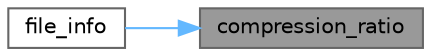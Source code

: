 digraph "compression_ratio"
{
 // LATEX_PDF_SIZE
  bgcolor="transparent";
  edge [fontname=Helvetica,fontsize=10,labelfontname=Helvetica,labelfontsize=10];
  node [fontname=Helvetica,fontsize=10,shape=box,height=0.2,width=0.4];
  rankdir="RL";
  Node1 [id="Node000001",label="compression_ratio",height=0.2,width=0.4,color="gray40", fillcolor="grey60", style="filled", fontcolor="black",tooltip=" "];
  Node1 -> Node2 [id="edge1_Node000001_Node000002",dir="back",color="steelblue1",style="solid",tooltip=" "];
  Node2 [id="Node000002",label="file_info",height=0.2,width=0.4,color="grey40", fillcolor="white", style="filled",URL="$d0/d3e/namespacefile__stats.html#a5e923c6c785648e0a14fa3a4825120e9",tooltip=" "];
}
